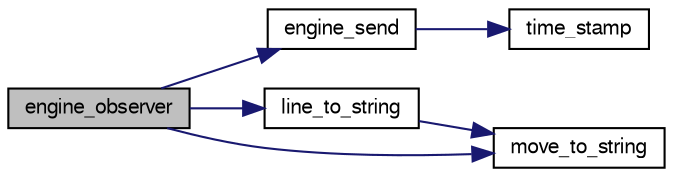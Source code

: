 digraph "engine_observer"
{
 // LATEX_PDF_SIZE
  bgcolor="transparent";
  edge [fontname="FreeSans",fontsize="10",labelfontname="FreeSans",labelfontsize="10"];
  node [fontname="FreeSans",fontsize="10",shape=record];
  rankdir="LR";
  Node1 [label="engine_observer",height=0.2,width=0.4,color="black", fillcolor="grey75", style="filled", fontcolor="black",tooltip="Call back function use by search to print its results."];
  Node1 -> Node2 [color="midnightblue",fontsize="10",style="solid",fontname="FreeSans"];
  Node2 [label="engine_send",height=0.2,width=0.4,color="black",URL="$cassio_8c.html#afe0305f2a8b426ca767c7b2f128c53af",tooltip="Send a message on stdout."];
  Node2 -> Node3 [color="midnightblue",fontsize="10",style="solid",fontname="FreeSans"];
  Node3 [label="time_stamp",height=0.2,width=0.4,color="black",URL="$util_8c.html#a24bf37cbb71f6a0ce700fc72741d6016",tooltip="Print local time."];
  Node1 -> Node4 [color="midnightblue",fontsize="10",style="solid",fontname="FreeSans"];
  Node4 [label="line_to_string",height=0.2,width=0.4,color="black",URL="$move_8c.html#a4776e05a37b5a43f0e7d74d8703c66b8",tooltip="Line to string."];
  Node4 -> Node5 [color="midnightblue",fontsize="10",style="solid",fontname="FreeSans"];
  Node5 [label="move_to_string",height=0.2,width=0.4,color="black",URL="$move_8c.html#a5d61a3318dc80a3171250974a921055d",tooltip="Print out a move."];
  Node1 -> Node5 [color="midnightblue",fontsize="10",style="solid",fontname="FreeSans"];
}
